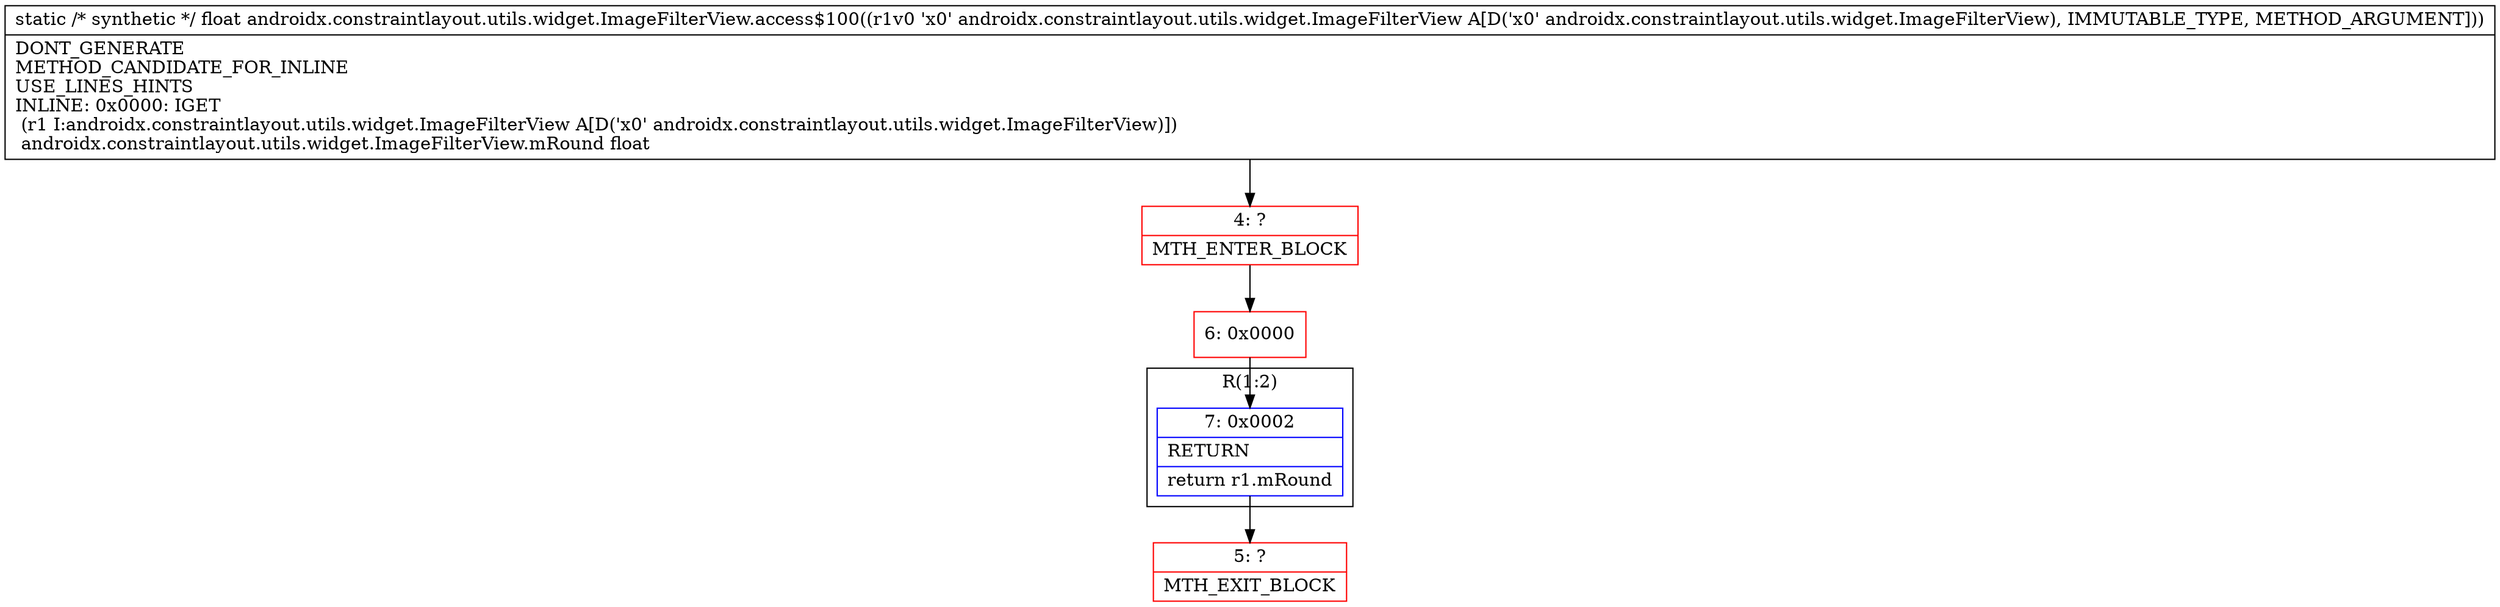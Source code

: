 digraph "CFG forandroidx.constraintlayout.utils.widget.ImageFilterView.access$100(Landroidx\/constraintlayout\/utils\/widget\/ImageFilterView;)F" {
subgraph cluster_Region_1421893603 {
label = "R(1:2)";
node [shape=record,color=blue];
Node_7 [shape=record,label="{7\:\ 0x0002|RETURN\l|return r1.mRound\l}"];
}
Node_4 [shape=record,color=red,label="{4\:\ ?|MTH_ENTER_BLOCK\l}"];
Node_6 [shape=record,color=red,label="{6\:\ 0x0000}"];
Node_5 [shape=record,color=red,label="{5\:\ ?|MTH_EXIT_BLOCK\l}"];
MethodNode[shape=record,label="{static \/* synthetic *\/ float androidx.constraintlayout.utils.widget.ImageFilterView.access$100((r1v0 'x0' androidx.constraintlayout.utils.widget.ImageFilterView A[D('x0' androidx.constraintlayout.utils.widget.ImageFilterView), IMMUTABLE_TYPE, METHOD_ARGUMENT]))  | DONT_GENERATE\lMETHOD_CANDIDATE_FOR_INLINE\lUSE_LINES_HINTS\lINLINE: 0x0000: IGET  \l  (r1 I:androidx.constraintlayout.utils.widget.ImageFilterView A[D('x0' androidx.constraintlayout.utils.widget.ImageFilterView)])\l androidx.constraintlayout.utils.widget.ImageFilterView.mRound float\l}"];
MethodNode -> Node_4;Node_7 -> Node_5;
Node_4 -> Node_6;
Node_6 -> Node_7;
}

